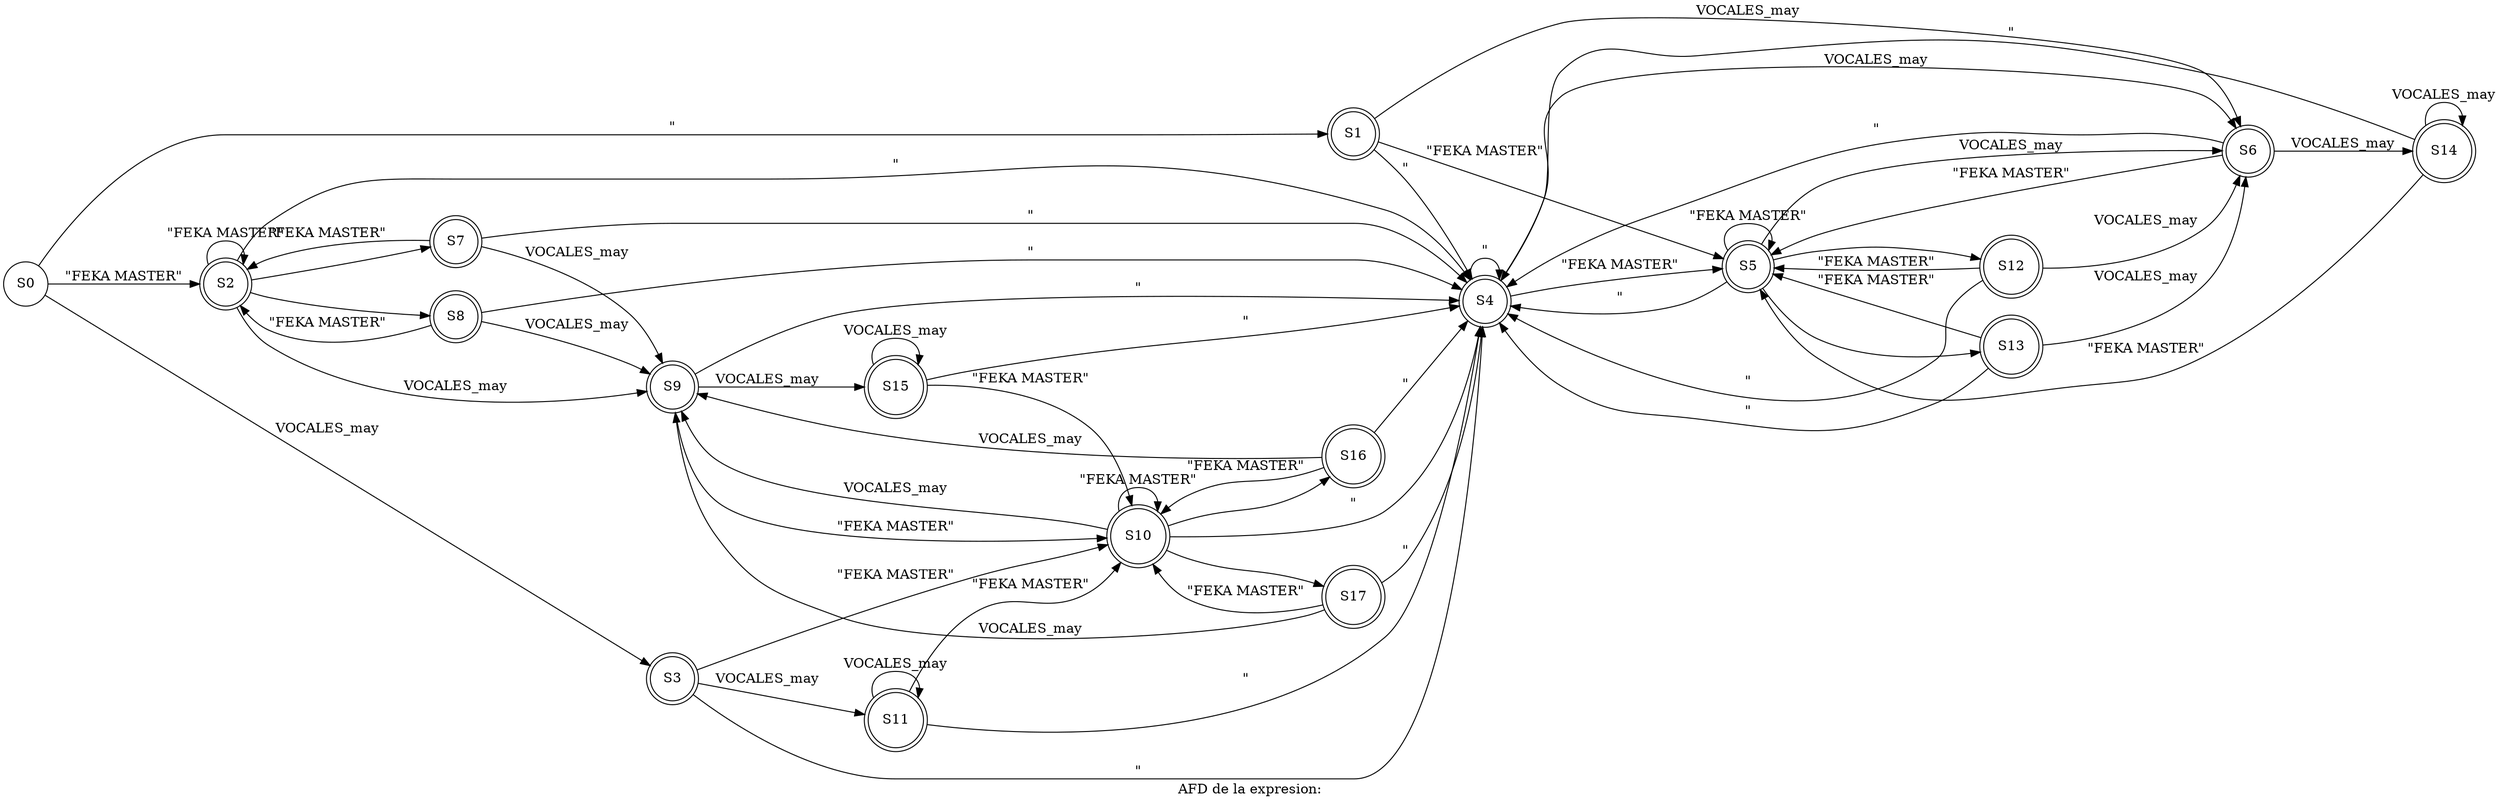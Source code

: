 digraph dot{
rankdir=LR;
 node[shape="circle"];
label = "AFD de la expresion:";
S0[label = "S0"];
S0->S1[label="\""];
S1[shape = "doublecircle"];S0->S2[label="\"FEKA MASTER\""];
S2[shape = "doublecircle"];S0->S3[label="VOCALES_may"];
S3[shape = "doublecircle"];S1[label = "S1"];
S1->S4[label="\""];
S4[shape = "doublecircle"];S1->S5[label="\"FEKA MASTER\""];
S5[shape = "doublecircle"];S1->S6[label="VOCALES_may"];
S6[shape = "doublecircle"];S2[label = "S2"];
S2->S4[label="\""];
S4[shape = "doublecircle"];S2->S2[label="\"FEKA MASTER\""];
S2[shape = "doublecircle"];S2->S7[label="
"];
S7[shape = "doublecircle"];S2->S8[label="	"];
S8[shape = "doublecircle"];S2->S9[label="VOCALES_may"];
S9[shape = "doublecircle"];S3[label = "S3"];
S3->S4[label="\""];
S4[shape = "doublecircle"];S3->S10[label="\"FEKA MASTER\""];
S10[shape = "doublecircle"];S3->S11[label="VOCALES_may"];
S11[shape = "doublecircle"];S4[label = "S4"];
S4->S4[label="\""];
S4[shape = "doublecircle"];S4->S5[label="\"FEKA MASTER\""];
S5[shape = "doublecircle"];S4->S6[label="VOCALES_may"];
S6[shape = "doublecircle"];S5[label = "S5"];
S5->S4[label="\""];
S4[shape = "doublecircle"];S5->S5[label="\"FEKA MASTER\""];
S5[shape = "doublecircle"];S5->S12[label="
"];
S12[shape = "doublecircle"];S5->S13[label="	"];
S13[shape = "doublecircle"];S5->S6[label="VOCALES_may"];
S6[shape = "doublecircle"];S6[label = "S6"];
S6->S4[label="\""];
S4[shape = "doublecircle"];S6->S5[label="\"FEKA MASTER\""];
S5[shape = "doublecircle"];S6->S14[label="VOCALES_may"];
S14[shape = "doublecircle"];S7[label = "S7"];
S7->S4[label="\""];
S4[shape = "doublecircle"];S7->S2[label="\"FEKA MASTER\""];
S2[shape = "doublecircle"];S7->S9[label="VOCALES_may"];
S9[shape = "doublecircle"];S8[label = "S8"];
S8->S4[label="\""];
S4[shape = "doublecircle"];S8->S2[label="\"FEKA MASTER\""];
S2[shape = "doublecircle"];S8->S9[label="VOCALES_may"];
S9[shape = "doublecircle"];S9[label = "S9"];
S9->S4[label="\""];
S4[shape = "doublecircle"];S9->S10[label="\"FEKA MASTER\""];
S10[shape = "doublecircle"];S9->S15[label="VOCALES_may"];
S15[shape = "doublecircle"];S10[label = "S10"];
S10->S4[label="\""];
S4[shape = "doublecircle"];S10->S10[label="\"FEKA MASTER\""];
S10[shape = "doublecircle"];S10->S16[label="
"];
S16[shape = "doublecircle"];S10->S17[label="	"];
S17[shape = "doublecircle"];S10->S9[label="VOCALES_may"];
S9[shape = "doublecircle"];S11[label = "S11"];
S11->S4[label="\""];
S4[shape = "doublecircle"];S11->S10[label="\"FEKA MASTER\""];
S10[shape = "doublecircle"];S11->S11[label="VOCALES_may"];
S11[shape = "doublecircle"];S12[label = "S12"];
S12->S4[label="\""];
S4[shape = "doublecircle"];S12->S5[label="\"FEKA MASTER\""];
S5[shape = "doublecircle"];S12->S6[label="VOCALES_may"];
S6[shape = "doublecircle"];S13[label = "S13"];
S13->S4[label="\""];
S4[shape = "doublecircle"];S13->S5[label="\"FEKA MASTER\""];
S5[shape = "doublecircle"];S13->S6[label="VOCALES_may"];
S6[shape = "doublecircle"];S14[label = "S14"];
S14->S4[label="\""];
S4[shape = "doublecircle"];S14->S5[label="\"FEKA MASTER\""];
S5[shape = "doublecircle"];S14->S14[label="VOCALES_may"];
S14[shape = "doublecircle"];S15[label = "S15"];
S15->S4[label="\""];
S4[shape = "doublecircle"];S15->S10[label="\"FEKA MASTER\""];
S10[shape = "doublecircle"];S15->S15[label="VOCALES_may"];
S15[shape = "doublecircle"];S16[label = "S16"];
S16->S4[label="\""];
S4[shape = "doublecircle"];S16->S10[label="\"FEKA MASTER\""];
S10[shape = "doublecircle"];S16->S9[label="VOCALES_may"];
S9[shape = "doublecircle"];S17[label = "S17"];
S17->S4[label="\""];
S4[shape = "doublecircle"];S17->S10[label="\"FEKA MASTER\""];
S10[shape = "doublecircle"];S17->S9[label="VOCALES_may"];
S9[shape = "doublecircle"];
}